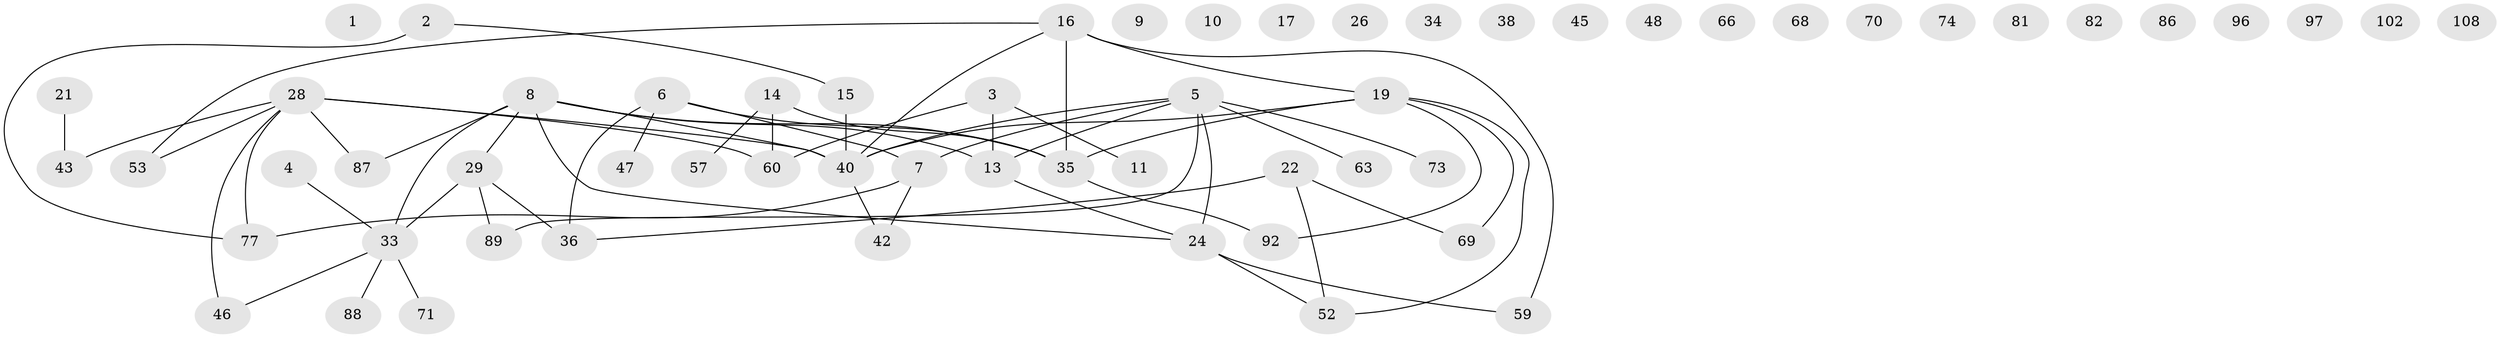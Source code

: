 // original degree distribution, {0: 0.17592592592592593, 2: 0.32407407407407407, 1: 0.1574074074074074, 3: 0.17592592592592593, 4: 0.12037037037037036, 5: 0.037037037037037035, 6: 0.009259259259259259}
// Generated by graph-tools (version 1.1) at 2025/16/03/04/25 18:16:42]
// undirected, 60 vertices, 62 edges
graph export_dot {
graph [start="1"]
  node [color=gray90,style=filled];
  1;
  2 [super="+12+105"];
  3 [super="+18+72"];
  4 [super="+62"];
  5 [super="+23+107"];
  6 [super="+37+94"];
  7 [super="+85+104"];
  8 [super="+20+61"];
  9;
  10 [super="+30+79"];
  11;
  13 [super="+56"];
  14 [super="+32+76"];
  15 [super="+51+55"];
  16 [super="+27+31+101+106"];
  17;
  19 [super="+67+91+93"];
  21 [super="+100"];
  22 [super="+39"];
  24 [super="+25+49+90"];
  26;
  28 [super="+50+75+84"];
  29 [super="+64"];
  33 [super="+65+103"];
  34;
  35 [super="+41+78"];
  36 [super="+95"];
  38;
  40 [super="+80+83"];
  42 [super="+44"];
  43;
  45;
  46;
  47 [super="+58"];
  48;
  52;
  53 [super="+54+99"];
  57;
  59;
  60;
  63;
  66;
  68;
  69;
  70;
  71;
  73 [super="+98"];
  74;
  77;
  81;
  82;
  86;
  87;
  88;
  89;
  92;
  96;
  97;
  102;
  108;
  2 -- 77;
  2 -- 15;
  3 -- 11;
  3 -- 60;
  3 -- 13;
  4 -- 33;
  5 -- 40;
  5 -- 89;
  5 -- 63;
  5 -- 24;
  5 -- 7;
  5 -- 13;
  5 -- 73;
  6 -- 36;
  6 -- 7;
  6 -- 35;
  6 -- 47;
  7 -- 77;
  7 -- 42;
  8 -- 33;
  8 -- 29;
  8 -- 13;
  8 -- 87;
  8 -- 35;
  8 -- 40;
  8 -- 24;
  13 -- 24;
  14 -- 57;
  14 -- 60;
  14 -- 35;
  15 -- 40;
  16 -- 19;
  16 -- 59;
  16 -- 35;
  16 -- 40;
  16 -- 53;
  19 -- 40;
  19 -- 92;
  19 -- 52;
  19 -- 69;
  19 -- 35;
  21 -- 43;
  22 -- 52;
  22 -- 69;
  22 -- 36;
  24 -- 59;
  24 -- 52;
  28 -- 43;
  28 -- 87;
  28 -- 60 [weight=2];
  28 -- 46;
  28 -- 77;
  28 -- 40;
  28 -- 53;
  29 -- 89;
  29 -- 33;
  29 -- 36;
  33 -- 88;
  33 -- 46;
  33 -- 71;
  35 -- 92;
  40 -- 42;
}
